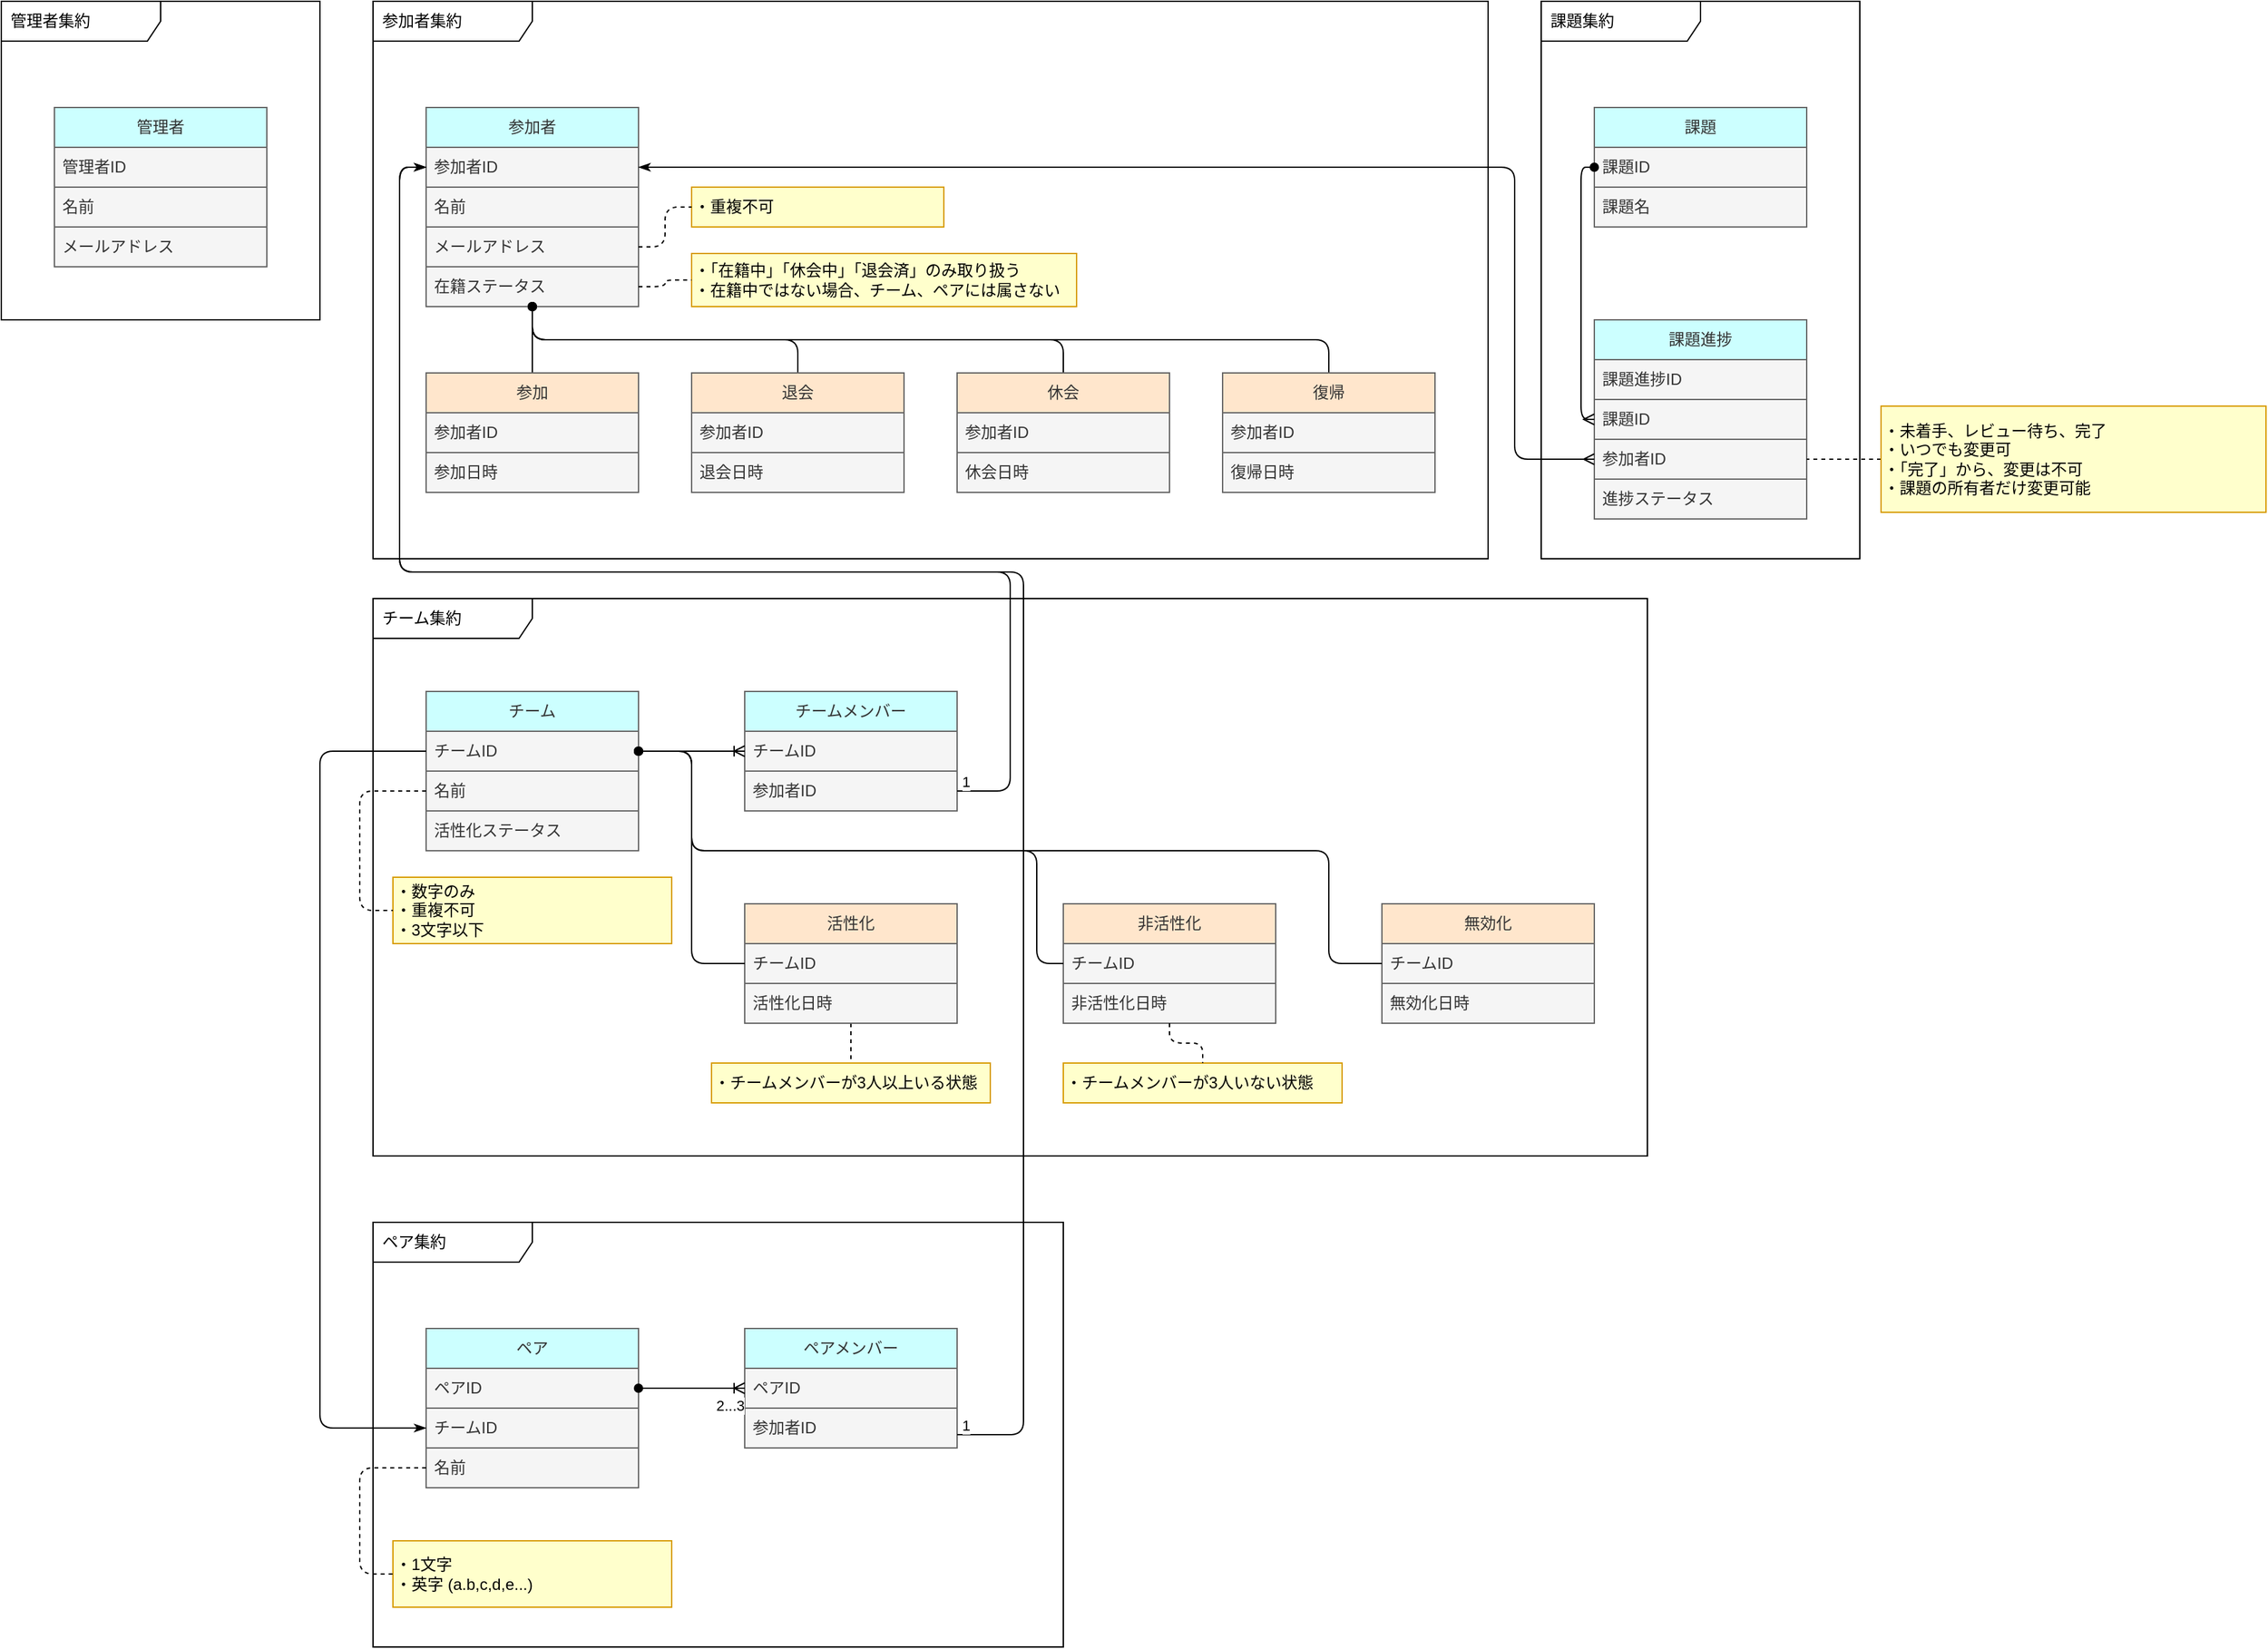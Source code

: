 <mxfile>
    <diagram id="rU82CE6-wvHHgFrrt6cR" name="ページ1">
        <mxGraphModel dx="1590" dy="909" grid="1" gridSize="10" guides="1" tooltips="1" connect="1" arrows="1" fold="1" page="1" pageScale="1" pageWidth="827" pageHeight="1169" background="#FFFFFF" math="0" shadow="0">
            <root>
                <mxCell id="0"/>
                <mxCell id="1" parent="0"/>
                <mxCell id="42" value="参加者集約" style="shape=umlFrame;whiteSpace=wrap;html=1;width=120;height=30;boundedLbl=1;verticalAlign=middle;align=left;spacingLeft=5;strokeColor=#000000;fontColor=#000000;fillColor=#FFFFFF;" vertex="1" parent="1">
                    <mxGeometry x="-40" y="40" width="840" height="420" as="geometry"/>
                </mxCell>
                <mxCell id="6" value="参加者" style="swimlane;fontStyle=0;childLayout=stackLayout;horizontal=1;startSize=30;horizontalStack=0;resizeParent=1;resizeParentMax=0;resizeLast=0;collapsible=1;marginBottom=0;whiteSpace=wrap;html=1;fillColor=#CCFFFF;fontColor=#333333;strokeColor=#666666;" vertex="1" parent="1">
                    <mxGeometry y="120" width="160" height="150" as="geometry"/>
                </mxCell>
                <mxCell id="7" value="参加者ID" style="text;strokeColor=#666666;fillColor=#f5f5f5;align=left;verticalAlign=middle;spacingLeft=4;spacingRight=4;overflow=hidden;points=[[0,0.5],[1,0.5]];portConstraint=eastwest;rotatable=0;whiteSpace=wrap;html=1;fontColor=#333333;" vertex="1" parent="6">
                    <mxGeometry y="30" width="160" height="30" as="geometry"/>
                </mxCell>
                <mxCell id="8" value="名前" style="text;strokeColor=#666666;fillColor=#f5f5f5;align=left;verticalAlign=middle;spacingLeft=4;spacingRight=4;overflow=hidden;points=[[0,0.5],[1,0.5]];portConstraint=eastwest;rotatable=0;whiteSpace=wrap;html=1;fontColor=#333333;" vertex="1" parent="6">
                    <mxGeometry y="60" width="160" height="30" as="geometry"/>
                </mxCell>
                <mxCell id="9" value="メールアドレス" style="text;strokeColor=#666666;fillColor=#f5f5f5;align=left;verticalAlign=middle;spacingLeft=4;spacingRight=4;overflow=hidden;points=[[0,0.5],[1,0.5]];portConstraint=eastwest;rotatable=0;whiteSpace=wrap;html=1;fontColor=#333333;" vertex="1" parent="6">
                    <mxGeometry y="90" width="160" height="30" as="geometry"/>
                </mxCell>
                <mxCell id="10" value="在籍ステータス" style="text;strokeColor=#666666;fillColor=#f5f5f5;align=left;verticalAlign=middle;spacingLeft=4;spacingRight=4;overflow=hidden;points=[[0,0.5],[1,0.5]];portConstraint=eastwest;rotatable=0;whiteSpace=wrap;html=1;fontColor=#333333;" vertex="1" parent="6">
                    <mxGeometry y="120" width="160" height="30" as="geometry"/>
                </mxCell>
                <mxCell id="22" style="edgeStyle=orthogonalEdgeStyle;html=1;exitX=0.5;exitY=0;exitDx=0;exitDy=0;entryX=0.5;entryY=1;entryDx=0;entryDy=0;strokeColor=#000000;endArrow=oval;endFill=1;" edge="1" parent="1" source="11" target="6">
                    <mxGeometry relative="1" as="geometry"/>
                </mxCell>
                <mxCell id="11" value="参加" style="swimlane;fontStyle=0;childLayout=stackLayout;horizontal=1;startSize=30;horizontalStack=0;resizeParent=1;resizeParentMax=0;resizeLast=0;collapsible=1;marginBottom=0;whiteSpace=wrap;html=1;fillColor=#FFE6CC;fontColor=#333333;strokeColor=#666666;" vertex="1" parent="1">
                    <mxGeometry y="320" width="160" height="90" as="geometry"/>
                </mxCell>
                <mxCell id="12" value="参加者ID" style="text;strokeColor=#666666;fillColor=#f5f5f5;align=left;verticalAlign=middle;spacingLeft=4;spacingRight=4;overflow=hidden;points=[[0,0.5],[1,0.5]];portConstraint=eastwest;rotatable=0;whiteSpace=wrap;html=1;fontColor=#333333;" vertex="1" parent="11">
                    <mxGeometry y="30" width="160" height="30" as="geometry"/>
                </mxCell>
                <mxCell id="13" value="参加日時" style="text;strokeColor=#666666;fillColor=#f5f5f5;align=left;verticalAlign=middle;spacingLeft=4;spacingRight=4;overflow=hidden;points=[[0,0.5],[1,0.5]];portConstraint=eastwest;rotatable=0;whiteSpace=wrap;html=1;fontColor=#333333;" vertex="1" parent="11">
                    <mxGeometry y="60" width="160" height="30" as="geometry"/>
                </mxCell>
                <mxCell id="25" style="edgeStyle=orthogonalEdgeStyle;html=1;exitX=0.5;exitY=0;exitDx=0;exitDy=0;entryX=0.5;entryY=1;entryDx=0;entryDy=0;strokeColor=#000000;endArrow=oval;endFill=1;" edge="1" parent="1" source="16" target="6">
                    <mxGeometry relative="1" as="geometry"/>
                </mxCell>
                <mxCell id="16" value="退会" style="swimlane;fontStyle=0;childLayout=stackLayout;horizontal=1;startSize=30;horizontalStack=0;resizeParent=1;resizeParentMax=0;resizeLast=0;collapsible=1;marginBottom=0;whiteSpace=wrap;html=1;fillColor=#FFE6CC;fontColor=#333333;strokeColor=#666666;" vertex="1" parent="1">
                    <mxGeometry x="200" y="320" width="160" height="90" as="geometry"/>
                </mxCell>
                <mxCell id="17" value="参加者ID" style="text;strokeColor=#666666;fillColor=#f5f5f5;align=left;verticalAlign=middle;spacingLeft=4;spacingRight=4;overflow=hidden;points=[[0,0.5],[1,0.5]];portConstraint=eastwest;rotatable=0;whiteSpace=wrap;html=1;fontColor=#333333;" vertex="1" parent="16">
                    <mxGeometry y="30" width="160" height="30" as="geometry"/>
                </mxCell>
                <mxCell id="18" value="退会日時" style="text;strokeColor=#666666;fillColor=#f5f5f5;align=left;verticalAlign=middle;spacingLeft=4;spacingRight=4;overflow=hidden;points=[[0,0.5],[1,0.5]];portConstraint=eastwest;rotatable=0;whiteSpace=wrap;html=1;fontColor=#333333;" vertex="1" parent="16">
                    <mxGeometry y="60" width="160" height="30" as="geometry"/>
                </mxCell>
                <mxCell id="26" style="edgeStyle=orthogonalEdgeStyle;html=1;exitX=0.5;exitY=0;exitDx=0;exitDy=0;strokeColor=#000000;endArrow=oval;endFill=1;entryX=0.5;entryY=1;entryDx=0;entryDy=0;" edge="1" parent="1" source="19" target="6">
                    <mxGeometry relative="1" as="geometry">
                        <mxPoint x="280" y="230" as="targetPoint"/>
                    </mxGeometry>
                </mxCell>
                <mxCell id="19" value="休会" style="swimlane;fontStyle=0;childLayout=stackLayout;horizontal=1;startSize=30;horizontalStack=0;resizeParent=1;resizeParentMax=0;resizeLast=0;collapsible=1;marginBottom=0;whiteSpace=wrap;html=1;fillColor=#FFE6CC;fontColor=#333333;strokeColor=#666666;" vertex="1" parent="1">
                    <mxGeometry x="400" y="320" width="160" height="90" as="geometry"/>
                </mxCell>
                <mxCell id="20" value="参加者ID" style="text;strokeColor=#666666;fillColor=#f5f5f5;align=left;verticalAlign=middle;spacingLeft=4;spacingRight=4;overflow=hidden;points=[[0,0.5],[1,0.5]];portConstraint=eastwest;rotatable=0;whiteSpace=wrap;html=1;fontColor=#333333;" vertex="1" parent="19">
                    <mxGeometry y="30" width="160" height="30" as="geometry"/>
                </mxCell>
                <mxCell id="21" value="休会日時" style="text;strokeColor=#666666;fillColor=#f5f5f5;align=left;verticalAlign=middle;spacingLeft=4;spacingRight=4;overflow=hidden;points=[[0,0.5],[1,0.5]];portConstraint=eastwest;rotatable=0;whiteSpace=wrap;html=1;fontColor=#333333;" vertex="1" parent="19">
                    <mxGeometry y="60" width="160" height="30" as="geometry"/>
                </mxCell>
                <mxCell id="31" value="・重複不可" style="text;html=1;strokeColor=#d79b00;fillColor=#FFFFCC;align=left;verticalAlign=middle;whiteSpace=wrap;rounded=0;fontColor=#000000;" vertex="1" parent="1">
                    <mxGeometry x="200" y="180" width="190" height="30" as="geometry"/>
                </mxCell>
                <mxCell id="32" style="edgeStyle=orthogonalEdgeStyle;html=1;exitX=1;exitY=0.5;exitDx=0;exitDy=0;strokeColor=#000000;fontColor=#000000;endArrow=none;endFill=0;dashed=1;" edge="1" parent="1" source="9" target="31">
                    <mxGeometry relative="1" as="geometry"/>
                </mxCell>
                <mxCell id="33" value="・「在籍中」「休会中」「退会済」のみ取り扱う&lt;br&gt;・在籍中ではない場合、チーム、ペアには属さない" style="text;html=1;strokeColor=#d79b00;fillColor=#FFFFCC;align=left;verticalAlign=middle;whiteSpace=wrap;rounded=0;fontColor=#000000;" vertex="1" parent="1">
                    <mxGeometry x="200" y="230" width="290" height="40" as="geometry"/>
                </mxCell>
                <mxCell id="34" style="edgeStyle=orthogonalEdgeStyle;html=1;exitX=1;exitY=0.5;exitDx=0;exitDy=0;entryX=0;entryY=0.5;entryDx=0;entryDy=0;dashed=1;strokeColor=#000000;fontColor=#000000;endArrow=none;endFill=0;" edge="1" parent="1" source="10" target="33">
                    <mxGeometry relative="1" as="geometry"/>
                </mxCell>
                <mxCell id="38" style="edgeStyle=orthogonalEdgeStyle;html=1;exitX=0.5;exitY=0;exitDx=0;exitDy=0;entryX=0.5;entryY=1;entryDx=0;entryDy=0;strokeColor=#000000;fontColor=#000000;endArrow=oval;endFill=1;" edge="1" parent="1" source="35" target="6">
                    <mxGeometry relative="1" as="geometry"/>
                </mxCell>
                <mxCell id="35" value="復帰" style="swimlane;fontStyle=0;childLayout=stackLayout;horizontal=1;startSize=30;horizontalStack=0;resizeParent=1;resizeParentMax=0;resizeLast=0;collapsible=1;marginBottom=0;whiteSpace=wrap;html=1;fillColor=#FFE6CC;fontColor=#333333;strokeColor=#666666;" vertex="1" parent="1">
                    <mxGeometry x="600" y="320" width="160" height="90" as="geometry"/>
                </mxCell>
                <mxCell id="36" value="参加者ID" style="text;strokeColor=#666666;fillColor=#f5f5f5;align=left;verticalAlign=middle;spacingLeft=4;spacingRight=4;overflow=hidden;points=[[0,0.5],[1,0.5]];portConstraint=eastwest;rotatable=0;whiteSpace=wrap;html=1;fontColor=#333333;" vertex="1" parent="35">
                    <mxGeometry y="30" width="160" height="30" as="geometry"/>
                </mxCell>
                <mxCell id="37" value="復帰日時" style="text;strokeColor=#666666;fillColor=#f5f5f5;align=left;verticalAlign=middle;spacingLeft=4;spacingRight=4;overflow=hidden;points=[[0,0.5],[1,0.5]];portConstraint=eastwest;rotatable=0;whiteSpace=wrap;html=1;fontColor=#333333;" vertex="1" parent="35">
                    <mxGeometry y="60" width="160" height="30" as="geometry"/>
                </mxCell>
                <mxCell id="43" value="チーム集約" style="shape=umlFrame;whiteSpace=wrap;html=1;width=120;height=30;boundedLbl=1;verticalAlign=middle;align=left;spacingLeft=5;strokeColor=#000000;fontColor=#000000;fillColor=#FFFFFF;" vertex="1" parent="1">
                    <mxGeometry x="-40" y="490" width="960" height="420" as="geometry"/>
                </mxCell>
                <mxCell id="44" value="チーム" style="swimlane;fontStyle=0;childLayout=stackLayout;horizontal=1;startSize=30;horizontalStack=0;resizeParent=1;resizeParentMax=0;resizeLast=0;collapsible=1;marginBottom=0;whiteSpace=wrap;html=1;fillColor=#CCFFFF;fontColor=#333333;strokeColor=#666666;" vertex="1" parent="1">
                    <mxGeometry y="560" width="160" height="120" as="geometry"/>
                </mxCell>
                <mxCell id="45" value="チームID" style="text;strokeColor=#666666;fillColor=#f5f5f5;align=left;verticalAlign=middle;spacingLeft=4;spacingRight=4;overflow=hidden;points=[[0,0.5],[1,0.5]];portConstraint=eastwest;rotatable=0;whiteSpace=wrap;html=1;fontColor=#333333;" vertex="1" parent="44">
                    <mxGeometry y="30" width="160" height="30" as="geometry"/>
                </mxCell>
                <mxCell id="46" value="名前" style="text;strokeColor=#666666;fillColor=#f5f5f5;align=left;verticalAlign=middle;spacingLeft=4;spacingRight=4;overflow=hidden;points=[[0,0.5],[1,0.5]];portConstraint=eastwest;rotatable=0;whiteSpace=wrap;html=1;fontColor=#333333;" vertex="1" parent="44">
                    <mxGeometry y="60" width="160" height="30" as="geometry"/>
                </mxCell>
                <mxCell id="86" value="活性化ステータス" style="text;strokeColor=#666666;fillColor=#f5f5f5;align=left;verticalAlign=middle;spacingLeft=4;spacingRight=4;overflow=hidden;points=[[0,0.5],[1,0.5]];portConstraint=eastwest;rotatable=0;whiteSpace=wrap;html=1;fontColor=#333333;" vertex="1" parent="44">
                    <mxGeometry y="90" width="160" height="30" as="geometry"/>
                </mxCell>
                <mxCell id="49" value="チームメンバー" style="swimlane;fontStyle=0;childLayout=stackLayout;horizontal=1;startSize=30;horizontalStack=0;resizeParent=1;resizeParentMax=0;resizeLast=0;collapsible=1;marginBottom=0;whiteSpace=wrap;html=1;fillColor=#CCFFFF;fontColor=#333333;strokeColor=#666666;" vertex="1" parent="1">
                    <mxGeometry x="240" y="560" width="160" height="90" as="geometry"/>
                </mxCell>
                <mxCell id="50" value="チームID" style="text;strokeColor=#666666;fillColor=#f5f5f5;align=left;verticalAlign=middle;spacingLeft=4;spacingRight=4;overflow=hidden;points=[[0,0.5],[1,0.5]];portConstraint=eastwest;rotatable=0;whiteSpace=wrap;html=1;fontColor=#333333;" vertex="1" parent="49">
                    <mxGeometry y="30" width="160" height="30" as="geometry"/>
                </mxCell>
                <mxCell id="51" value="参加者ID" style="text;strokeColor=#666666;fillColor=#f5f5f5;align=left;verticalAlign=middle;spacingLeft=4;spacingRight=4;overflow=hidden;points=[[0,0.5],[1,0.5]];portConstraint=eastwest;rotatable=0;whiteSpace=wrap;html=1;fontColor=#333333;" vertex="1" parent="49">
                    <mxGeometry y="60" width="160" height="30" as="geometry"/>
                </mxCell>
                <mxCell id="53" value="" style="endArrow=ERoneToMany;html=1;endSize=6;startArrow=oval;startSize=6;startFill=1;edgeStyle=orthogonalEdgeStyle;strokeColor=#000000;fontColor=#000000;endFill=0;entryX=0;entryY=0.5;entryDx=0;entryDy=0;exitX=1;exitY=0.5;exitDx=0;exitDy=0;" edge="1" parent="1" source="45" target="50">
                    <mxGeometry relative="1" as="geometry">
                        <mxPoint x="120" y="720" as="sourcePoint"/>
                        <mxPoint x="280" y="720" as="targetPoint"/>
                    </mxGeometry>
                </mxCell>
                <mxCell id="54" value="" style="edgeLabel;resizable=0;html=1;align=left;verticalAlign=top;strokeColor=#000000;fontColor=#000000;fillColor=#FFFFFF;" connectable="0" vertex="1" parent="53">
                    <mxGeometry x="-1" relative="1" as="geometry"/>
                </mxCell>
                <mxCell id="56" style="edgeStyle=orthogonalEdgeStyle;html=1;exitX=0;exitY=0.5;exitDx=0;exitDy=0;strokeColor=#000000;fontColor=#000000;startArrow=classicThin;startFill=1;endArrow=none;endFill=0;startSize=6;endSize=6;entryX=1;entryY=0.5;entryDx=0;entryDy=0;" edge="1" parent="1" source="7" target="51">
                    <mxGeometry relative="1" as="geometry">
                        <mxPoint x="400" y="640" as="targetPoint"/>
                        <Array as="points">
                            <mxPoint x="-20" y="165"/>
                            <mxPoint x="-20" y="470"/>
                            <mxPoint x="440" y="470"/>
                            <mxPoint x="440" y="635"/>
                        </Array>
                    </mxGeometry>
                </mxCell>
                <mxCell id="57" value="&lt;span style=&quot;background-color: rgb(255, 255, 255);&quot;&gt;1&lt;/span&gt;" style="edgeLabel;resizable=0;html=1;align=right;verticalAlign=top;strokeColor=#000000;fontColor=#000000;fillColor=#FFFFFF;" connectable="0" vertex="1" parent="1">
                    <mxGeometry x="410" y="615" as="geometry"/>
                </mxCell>
                <mxCell id="58" value="ペア集約" style="shape=umlFrame;whiteSpace=wrap;html=1;width=120;height=30;boundedLbl=1;verticalAlign=middle;align=left;spacingLeft=5;strokeColor=#000000;fontColor=#000000;fillColor=#FFFFFF;" vertex="1" parent="1">
                    <mxGeometry x="-40" y="960" width="520" height="320" as="geometry"/>
                </mxCell>
                <mxCell id="59" value="ペア" style="swimlane;fontStyle=0;childLayout=stackLayout;horizontal=1;startSize=30;horizontalStack=0;resizeParent=1;resizeParentMax=0;resizeLast=0;collapsible=1;marginBottom=0;whiteSpace=wrap;html=1;fillColor=#CCFFFF;fontColor=#333333;strokeColor=#666666;" vertex="1" parent="1">
                    <mxGeometry y="1040" width="160" height="120" as="geometry"/>
                </mxCell>
                <mxCell id="60" value="ペアID" style="text;strokeColor=#666666;fillColor=#f5f5f5;align=left;verticalAlign=middle;spacingLeft=4;spacingRight=4;overflow=hidden;points=[[0,0.5],[1,0.5]];portConstraint=eastwest;rotatable=0;whiteSpace=wrap;html=1;fontColor=#333333;" vertex="1" parent="59">
                    <mxGeometry y="30" width="160" height="30" as="geometry"/>
                </mxCell>
                <mxCell id="62" value="チームID" style="text;strokeColor=#666666;fillColor=#f5f5f5;align=left;verticalAlign=middle;spacingLeft=4;spacingRight=4;overflow=hidden;points=[[0,0.5],[1,0.5]];portConstraint=eastwest;rotatable=0;whiteSpace=wrap;html=1;fontColor=#333333;" vertex="1" parent="59">
                    <mxGeometry y="60" width="160" height="30" as="geometry"/>
                </mxCell>
                <mxCell id="61" value="名前" style="text;strokeColor=#666666;fillColor=#f5f5f5;align=left;verticalAlign=middle;spacingLeft=4;spacingRight=4;overflow=hidden;points=[[0,0.5],[1,0.5]];portConstraint=eastwest;rotatable=0;whiteSpace=wrap;html=1;fontColor=#333333;" vertex="1" parent="59">
                    <mxGeometry y="90" width="160" height="30" as="geometry"/>
                </mxCell>
                <mxCell id="63" value="ペアメンバー" style="swimlane;fontStyle=0;childLayout=stackLayout;horizontal=1;startSize=30;horizontalStack=0;resizeParent=1;resizeParentMax=0;resizeLast=0;collapsible=1;marginBottom=0;whiteSpace=wrap;html=1;fillColor=#CCFFFF;fontColor=#333333;strokeColor=#666666;" vertex="1" parent="1">
                    <mxGeometry x="240" y="1040" width="160" height="90" as="geometry"/>
                </mxCell>
                <mxCell id="64" value="ペアID" style="text;strokeColor=#666666;fillColor=#f5f5f5;align=left;verticalAlign=middle;spacingLeft=4;spacingRight=4;overflow=hidden;points=[[0,0.5],[1,0.5]];portConstraint=eastwest;rotatable=0;whiteSpace=wrap;html=1;fontColor=#333333;" vertex="1" parent="63">
                    <mxGeometry y="30" width="160" height="30" as="geometry"/>
                </mxCell>
                <mxCell id="65" value="参加者ID" style="text;strokeColor=#666666;fillColor=#f5f5f5;align=left;verticalAlign=middle;spacingLeft=4;spacingRight=4;overflow=hidden;points=[[0,0.5],[1,0.5]];portConstraint=eastwest;rotatable=0;whiteSpace=wrap;html=1;fontColor=#333333;" vertex="1" parent="63">
                    <mxGeometry y="60" width="160" height="30" as="geometry"/>
                </mxCell>
                <mxCell id="66" value="" style="endArrow=ERoneToMany;html=1;endSize=6;startArrow=oval;startSize=6;startFill=1;edgeStyle=orthogonalEdgeStyle;strokeColor=#000000;fontColor=#000000;endFill=0;entryX=0;entryY=0.5;entryDx=0;entryDy=0;exitX=1;exitY=0.5;exitDx=0;exitDy=0;" edge="1" parent="1" source="60" target="64">
                    <mxGeometry relative="1" as="geometry">
                        <mxPoint x="170" y="1160" as="sourcePoint"/>
                        <mxPoint x="250" y="1160" as="targetPoint"/>
                        <Array as="points"/>
                    </mxGeometry>
                </mxCell>
                <mxCell id="67" value="" style="edgeLabel;resizable=0;html=1;align=left;verticalAlign=top;strokeColor=#000000;fontColor=#000000;fillColor=#FFFFFF;" connectable="0" vertex="1" parent="66">
                    <mxGeometry x="-1" relative="1" as="geometry"/>
                </mxCell>
                <mxCell id="68" value="&lt;span style=&quot;background-color: rgb(255, 255, 255);&quot;&gt;2...3&lt;/span&gt;" style="edgeLabel;resizable=0;html=1;align=right;verticalAlign=top;strokeColor=#000000;fontColor=#000000;fillColor=#FFFFFF;fontStyle=0" connectable="0" vertex="1" parent="66">
                    <mxGeometry x="1" relative="1" as="geometry">
                        <mxPoint as="offset"/>
                    </mxGeometry>
                </mxCell>
                <mxCell id="69" style="edgeStyle=orthogonalEdgeStyle;html=1;exitX=0;exitY=0.5;exitDx=0;exitDy=0;strokeColor=#000000;fontColor=#000000;startArrow=classicThin;startFill=1;endArrow=none;endFill=0;startSize=6;endSize=6;" edge="1" parent="1" source="7">
                    <mxGeometry relative="1" as="geometry">
                        <mxPoint x="400" y="1120" as="targetPoint"/>
                        <mxPoint x="10" y="175" as="sourcePoint"/>
                        <Array as="points">
                            <mxPoint x="-20" y="165"/>
                            <mxPoint x="-20" y="470"/>
                            <mxPoint x="450" y="470"/>
                            <mxPoint x="450" y="1120"/>
                        </Array>
                    </mxGeometry>
                </mxCell>
                <mxCell id="70" value="&lt;span style=&quot;background-color: rgb(255, 255, 255);&quot;&gt;1&lt;/span&gt;" style="edgeLabel;resizable=0;html=1;align=right;verticalAlign=top;strokeColor=#000000;fontColor=#000000;fillColor=#FFFFFF;" connectable="0" vertex="1" parent="1">
                    <mxGeometry x="410" y="1100" as="geometry"/>
                </mxCell>
                <mxCell id="71" style="edgeStyle=orthogonalEdgeStyle;html=1;exitX=0;exitY=0.5;exitDx=0;exitDy=0;entryX=0;entryY=0.5;entryDx=0;entryDy=0;strokeColor=#000000;fontColor=#000000;startArrow=classicThin;startFill=1;endArrow=none;endFill=0;startSize=6;endSize=6;" edge="1" parent="1" source="62" target="45">
                    <mxGeometry relative="1" as="geometry">
                        <Array as="points">
                            <mxPoint x="-80" y="1115"/>
                            <mxPoint x="-80" y="605"/>
                        </Array>
                    </mxGeometry>
                </mxCell>
                <mxCell id="83" style="edgeStyle=orthogonalEdgeStyle;html=1;exitX=0.5;exitY=1;exitDx=0;exitDy=0;entryX=0.5;entryY=0;entryDx=0;entryDy=0;strokeColor=#000000;fontColor=#000000;startArrow=none;startFill=0;endArrow=none;endFill=0;startSize=6;endSize=6;dashed=1;" edge="1" parent="1" source="72" target="81">
                    <mxGeometry relative="1" as="geometry">
                        <Array as="points">
                            <mxPoint x="320" y="830"/>
                            <mxPoint x="320" y="830"/>
                        </Array>
                    </mxGeometry>
                </mxCell>
                <mxCell id="72" value="活性化" style="swimlane;fontStyle=0;childLayout=stackLayout;horizontal=1;startSize=30;horizontalStack=0;resizeParent=1;resizeParentMax=0;resizeLast=0;collapsible=1;marginBottom=0;whiteSpace=wrap;html=1;fillColor=#FFE6CC;fontColor=#333333;strokeColor=#666666;" vertex="1" parent="1">
                    <mxGeometry x="240" y="720" width="160" height="90" as="geometry"/>
                </mxCell>
                <mxCell id="73" value="チームID" style="text;strokeColor=#666666;fillColor=#f5f5f5;align=left;verticalAlign=middle;spacingLeft=4;spacingRight=4;overflow=hidden;points=[[0,0.5],[1,0.5]];portConstraint=eastwest;rotatable=0;whiteSpace=wrap;html=1;fontColor=#333333;" vertex="1" parent="72">
                    <mxGeometry y="30" width="160" height="30" as="geometry"/>
                </mxCell>
                <mxCell id="74" value="活性化日時" style="text;strokeColor=#666666;fillColor=#f5f5f5;align=left;verticalAlign=middle;spacingLeft=4;spacingRight=4;overflow=hidden;points=[[0,0.5],[1,0.5]];portConstraint=eastwest;rotatable=0;whiteSpace=wrap;html=1;fontColor=#333333;" vertex="1" parent="72">
                    <mxGeometry y="60" width="160" height="30" as="geometry"/>
                </mxCell>
                <mxCell id="75" value="非活性化" style="swimlane;fontStyle=0;childLayout=stackLayout;horizontal=1;startSize=30;horizontalStack=0;resizeParent=1;resizeParentMax=0;resizeLast=0;collapsible=1;marginBottom=0;whiteSpace=wrap;html=1;fillColor=#FFE6CC;fontColor=#333333;strokeColor=#666666;" vertex="1" parent="1">
                    <mxGeometry x="480" y="720" width="160" height="90" as="geometry"/>
                </mxCell>
                <mxCell id="76" value="チームID" style="text;strokeColor=#666666;fillColor=#f5f5f5;align=left;verticalAlign=middle;spacingLeft=4;spacingRight=4;overflow=hidden;points=[[0,0.5],[1,0.5]];portConstraint=eastwest;rotatable=0;whiteSpace=wrap;html=1;fontColor=#333333;" vertex="1" parent="75">
                    <mxGeometry y="30" width="160" height="30" as="geometry"/>
                </mxCell>
                <mxCell id="77" value="非活性化日時" style="text;strokeColor=#666666;fillColor=#f5f5f5;align=left;verticalAlign=middle;spacingLeft=4;spacingRight=4;overflow=hidden;points=[[0,0.5],[1,0.5]];portConstraint=eastwest;rotatable=0;whiteSpace=wrap;html=1;fontColor=#333333;" vertex="1" parent="75">
                    <mxGeometry y="60" width="160" height="30" as="geometry"/>
                </mxCell>
                <mxCell id="79" style="edgeStyle=orthogonalEdgeStyle;html=1;entryX=0;entryY=0.5;entryDx=0;entryDy=0;strokeColor=#000000;fontColor=#000000;startArrow=oval;startFill=1;endArrow=none;endFill=0;startSize=6;endSize=6;" edge="1" parent="1" target="73">
                    <mxGeometry relative="1" as="geometry">
                        <mxPoint x="160" y="605" as="sourcePoint"/>
                        <Array as="points">
                            <mxPoint x="200" y="605"/>
                            <mxPoint x="200" y="765"/>
                        </Array>
                    </mxGeometry>
                </mxCell>
                <mxCell id="80" style="edgeStyle=orthogonalEdgeStyle;html=1;entryX=0;entryY=0.5;entryDx=0;entryDy=0;strokeColor=#000000;fontColor=#000000;startArrow=oval;startFill=1;endArrow=none;endFill=0;startSize=6;endSize=6;exitX=1;exitY=0.5;exitDx=0;exitDy=0;" edge="1" parent="1" source="45" target="75">
                    <mxGeometry relative="1" as="geometry">
                        <mxPoint x="170" y="615" as="sourcePoint"/>
                        <mxPoint x="250" y="775" as="targetPoint"/>
                        <Array as="points">
                            <mxPoint x="200" y="605"/>
                            <mxPoint x="200" y="680"/>
                            <mxPoint x="460" y="680"/>
                            <mxPoint x="460" y="765"/>
                        </Array>
                    </mxGeometry>
                </mxCell>
                <mxCell id="81" value="・チームメンバーが3人以上いる状態" style="text;html=1;strokeColor=#d79b00;fillColor=#FFFFCC;align=left;verticalAlign=middle;whiteSpace=wrap;rounded=0;fontColor=#000000;" vertex="1" parent="1">
                    <mxGeometry x="215" y="840" width="210" height="30" as="geometry"/>
                </mxCell>
                <mxCell id="84" value="・チームメンバーが3人いない状態" style="text;html=1;strokeColor=#d79b00;fillColor=#FFFFCC;align=left;verticalAlign=middle;whiteSpace=wrap;rounded=0;fontColor=#000000;" vertex="1" parent="1">
                    <mxGeometry x="480" y="840" width="210" height="30" as="geometry"/>
                </mxCell>
                <mxCell id="85" style="edgeStyle=orthogonalEdgeStyle;html=1;exitX=0.5;exitY=1;exitDx=0;exitDy=0;entryX=0.5;entryY=0;entryDx=0;entryDy=0;strokeColor=#000000;fontColor=#000000;startArrow=none;startFill=0;endArrow=none;endFill=0;startSize=6;endSize=6;dashed=1;" edge="1" parent="1" source="75" target="84">
                    <mxGeometry relative="1" as="geometry">
                        <mxPoint x="330" y="820" as="sourcePoint"/>
                        <mxPoint x="330" y="850" as="targetPoint"/>
                    </mxGeometry>
                </mxCell>
                <mxCell id="87" value="無効化" style="swimlane;fontStyle=0;childLayout=stackLayout;horizontal=1;startSize=30;horizontalStack=0;resizeParent=1;resizeParentMax=0;resizeLast=0;collapsible=1;marginBottom=0;whiteSpace=wrap;html=1;fillColor=#FFE6CC;fontColor=#333333;strokeColor=#666666;" vertex="1" parent="1">
                    <mxGeometry x="720" y="720" width="160" height="90" as="geometry"/>
                </mxCell>
                <mxCell id="88" value="チームID" style="text;strokeColor=#666666;fillColor=#f5f5f5;align=left;verticalAlign=middle;spacingLeft=4;spacingRight=4;overflow=hidden;points=[[0,0.5],[1,0.5]];portConstraint=eastwest;rotatable=0;whiteSpace=wrap;html=1;fontColor=#333333;" vertex="1" parent="87">
                    <mxGeometry y="30" width="160" height="30" as="geometry"/>
                </mxCell>
                <mxCell id="89" value="無効化日時" style="text;strokeColor=#666666;fillColor=#f5f5f5;align=left;verticalAlign=middle;spacingLeft=4;spacingRight=4;overflow=hidden;points=[[0,0.5],[1,0.5]];portConstraint=eastwest;rotatable=0;whiteSpace=wrap;html=1;fontColor=#333333;" vertex="1" parent="87">
                    <mxGeometry y="60" width="160" height="30" as="geometry"/>
                </mxCell>
                <mxCell id="90" style="edgeStyle=orthogonalEdgeStyle;html=1;entryX=0;entryY=0.5;entryDx=0;entryDy=0;strokeColor=#000000;fontColor=#000000;startArrow=oval;startFill=1;endArrow=none;endFill=0;startSize=6;endSize=6;exitX=1;exitY=0.5;exitDx=0;exitDy=0;" edge="1" parent="1" source="45" target="87">
                    <mxGeometry relative="1" as="geometry">
                        <mxPoint x="170" y="615" as="sourcePoint"/>
                        <mxPoint x="490" y="775" as="targetPoint"/>
                        <Array as="points">
                            <mxPoint x="200" y="605"/>
                            <mxPoint x="200" y="680"/>
                            <mxPoint x="680" y="680"/>
                            <mxPoint x="680" y="765"/>
                        </Array>
                    </mxGeometry>
                </mxCell>
                <mxCell id="92" value="・数字のみ&lt;br&gt;・重複不可&lt;br&gt;・3文字以下" style="text;html=1;strokeColor=#d79b00;fillColor=#FFFFCC;align=left;verticalAlign=middle;whiteSpace=wrap;rounded=0;fontColor=#000000;" vertex="1" parent="1">
                    <mxGeometry x="-25" y="700" width="210" height="50" as="geometry"/>
                </mxCell>
                <mxCell id="93" style="edgeStyle=orthogonalEdgeStyle;html=1;exitX=0;exitY=0.5;exitDx=0;exitDy=0;entryX=0;entryY=0.5;entryDx=0;entryDy=0;dashed=1;strokeColor=#000000;fontColor=#000000;startArrow=none;startFill=0;endArrow=none;endFill=0;startSize=6;endSize=6;" edge="1" parent="1" source="46" target="92">
                    <mxGeometry relative="1" as="geometry">
                        <Array as="points">
                            <mxPoint x="-50" y="635"/>
                            <mxPoint x="-50" y="725"/>
                        </Array>
                    </mxGeometry>
                </mxCell>
                <mxCell id="94" value="・1文字&lt;br&gt;・英字 (a.b,c,d,e...)" style="text;html=1;strokeColor=#d79b00;fillColor=#FFFFCC;align=left;verticalAlign=middle;whiteSpace=wrap;rounded=0;fontColor=#000000;" vertex="1" parent="1">
                    <mxGeometry x="-25" y="1200" width="210" height="50" as="geometry"/>
                </mxCell>
                <mxCell id="95" style="edgeStyle=orthogonalEdgeStyle;html=1;exitX=0;exitY=0.5;exitDx=0;exitDy=0;entryX=0;entryY=0.5;entryDx=0;entryDy=0;dashed=1;strokeColor=#000000;fontColor=#000000;startArrow=none;startFill=0;endArrow=none;endFill=0;startSize=6;endSize=6;" edge="1" parent="1" source="61" target="94">
                    <mxGeometry relative="1" as="geometry">
                        <Array as="points">
                            <mxPoint x="-50" y="1145"/>
                            <mxPoint x="-50" y="1225"/>
                        </Array>
                    </mxGeometry>
                </mxCell>
                <mxCell id="96" value="課題集約" style="shape=umlFrame;whiteSpace=wrap;html=1;width=120;height=30;boundedLbl=1;verticalAlign=middle;align=left;spacingLeft=5;strokeColor=#000000;fontColor=#000000;fillColor=#FFFFFF;" vertex="1" parent="1">
                    <mxGeometry x="840" y="40" width="240" height="420" as="geometry"/>
                </mxCell>
                <mxCell id="97" value="課題" style="swimlane;fontStyle=0;childLayout=stackLayout;horizontal=1;startSize=30;horizontalStack=0;resizeParent=1;resizeParentMax=0;resizeLast=0;collapsible=1;marginBottom=0;whiteSpace=wrap;html=1;fillColor=#CCFFFF;fontColor=#333333;strokeColor=#666666;" vertex="1" parent="1">
                    <mxGeometry x="880" y="120" width="160" height="90" as="geometry"/>
                </mxCell>
                <mxCell id="98" value="課題ID" style="text;strokeColor=#666666;fillColor=#f5f5f5;align=left;verticalAlign=middle;spacingLeft=4;spacingRight=4;overflow=hidden;points=[[0,0.5],[1,0.5]];portConstraint=eastwest;rotatable=0;whiteSpace=wrap;html=1;fontColor=#333333;" vertex="1" parent="97">
                    <mxGeometry y="30" width="160" height="30" as="geometry"/>
                </mxCell>
                <mxCell id="99" value="課題名" style="text;strokeColor=#666666;fillColor=#f5f5f5;align=left;verticalAlign=middle;spacingLeft=4;spacingRight=4;overflow=hidden;points=[[0,0.5],[1,0.5]];portConstraint=eastwest;rotatable=0;whiteSpace=wrap;html=1;fontColor=#333333;" vertex="1" parent="97">
                    <mxGeometry y="60" width="160" height="30" as="geometry"/>
                </mxCell>
                <mxCell id="102" value="課題進捗" style="swimlane;fontStyle=0;childLayout=stackLayout;horizontal=1;startSize=30;horizontalStack=0;resizeParent=1;resizeParentMax=0;resizeLast=0;collapsible=1;marginBottom=0;whiteSpace=wrap;html=1;fillColor=#CCFFFF;fontColor=#333333;strokeColor=#666666;" vertex="1" parent="1">
                    <mxGeometry x="880" y="280" width="160" height="150" as="geometry"/>
                </mxCell>
                <mxCell id="103" value="課題進捗ID" style="text;strokeColor=#666666;fillColor=#f5f5f5;align=left;verticalAlign=middle;spacingLeft=4;spacingRight=4;overflow=hidden;points=[[0,0.5],[1,0.5]];portConstraint=eastwest;rotatable=0;whiteSpace=wrap;html=1;fontColor=#333333;" vertex="1" parent="102">
                    <mxGeometry y="30" width="160" height="30" as="geometry"/>
                </mxCell>
                <mxCell id="104" value="課題ID" style="text;strokeColor=#666666;fillColor=#f5f5f5;align=left;verticalAlign=middle;spacingLeft=4;spacingRight=4;overflow=hidden;points=[[0,0.5],[1,0.5]];portConstraint=eastwest;rotatable=0;whiteSpace=wrap;html=1;fontColor=#333333;" vertex="1" parent="102">
                    <mxGeometry y="60" width="160" height="30" as="geometry"/>
                </mxCell>
                <mxCell id="107" value="参加者ID" style="text;strokeColor=#666666;fillColor=#f5f5f5;align=left;verticalAlign=middle;spacingLeft=4;spacingRight=4;overflow=hidden;points=[[0,0.5],[1,0.5]];portConstraint=eastwest;rotatable=0;whiteSpace=wrap;html=1;fontColor=#333333;" vertex="1" parent="102">
                    <mxGeometry y="90" width="160" height="30" as="geometry"/>
                </mxCell>
                <mxCell id="118" value="進捗ステータス" style="text;strokeColor=#666666;fillColor=#f5f5f5;align=left;verticalAlign=middle;spacingLeft=4;spacingRight=4;overflow=hidden;points=[[0,0.5],[1,0.5]];portConstraint=eastwest;rotatable=0;whiteSpace=wrap;html=1;fontColor=#333333;" vertex="1" parent="102">
                    <mxGeometry y="120" width="160" height="30" as="geometry"/>
                </mxCell>
                <mxCell id="105" style="edgeStyle=orthogonalEdgeStyle;html=1;exitX=0;exitY=0.5;exitDx=0;exitDy=0;strokeColor=#000000;fontColor=#000000;startArrow=oval;startFill=1;endArrow=ERmany;endFill=0;startSize=6;endSize=6;entryX=0;entryY=0.5;entryDx=0;entryDy=0;" edge="1" parent="1" source="98" target="104">
                    <mxGeometry relative="1" as="geometry">
                        <mxPoint x="870" y="260" as="targetPoint"/>
                    </mxGeometry>
                </mxCell>
                <mxCell id="106" style="edgeStyle=orthogonalEdgeStyle;html=1;exitX=1;exitY=0.5;exitDx=0;exitDy=0;strokeColor=#000000;fontColor=#000000;startArrow=classicThin;startFill=1;endArrow=ERmany;endFill=0;startSize=6;endSize=6;entryX=0;entryY=0.5;entryDx=0;entryDy=0;" edge="1" parent="1" source="7" target="107">
                    <mxGeometry relative="1" as="geometry">
                        <mxPoint x="880" y="348" as="targetPoint"/>
                        <Array as="points">
                            <mxPoint x="820" y="165"/>
                            <mxPoint x="820" y="385"/>
                        </Array>
                    </mxGeometry>
                </mxCell>
                <mxCell id="109" style="edgeStyle=orthogonalEdgeStyle;html=1;exitX=0;exitY=0.5;exitDx=0;exitDy=0;strokeColor=#000000;fontColor=#000000;startArrow=none;startFill=0;endArrow=none;endFill=0;startSize=6;endSize=6;dashed=1;entryX=1;entryY=0.5;entryDx=0;entryDy=0;" edge="1" parent="1" source="108" target="107">
                    <mxGeometry relative="1" as="geometry">
                        <mxPoint x="1040" y="390" as="targetPoint"/>
                    </mxGeometry>
                </mxCell>
                <mxCell id="108" value="・未着手、レビュー待ち、完了&lt;br&gt;・いつでも変更可&lt;br&gt;・「完了」から、変更は不可&lt;br&gt;・課題の所有者だけ変更可能" style="text;html=1;strokeColor=#d79b00;fillColor=#FFFFCC;align=left;verticalAlign=middle;whiteSpace=wrap;rounded=0;fontColor=#000000;" vertex="1" parent="1">
                    <mxGeometry x="1096" y="345" width="290" height="80" as="geometry"/>
                </mxCell>
                <mxCell id="110" value="管理者集約" style="shape=umlFrame;whiteSpace=wrap;html=1;width=120;height=30;boundedLbl=1;verticalAlign=middle;align=left;spacingLeft=5;strokeColor=#000000;fontColor=#000000;fillColor=#FFFFFF;" vertex="1" parent="1">
                    <mxGeometry x="-320" y="40" width="240" height="240" as="geometry"/>
                </mxCell>
                <mxCell id="111" value="管理者" style="swimlane;fontStyle=0;childLayout=stackLayout;horizontal=1;startSize=30;horizontalStack=0;resizeParent=1;resizeParentMax=0;resizeLast=0;collapsible=1;marginBottom=0;whiteSpace=wrap;html=1;fillColor=#CCFFFF;fontColor=#333333;strokeColor=#666666;" vertex="1" parent="1">
                    <mxGeometry x="-280" y="120" width="160" height="120" as="geometry"/>
                </mxCell>
                <mxCell id="112" value="管理者ID" style="text;strokeColor=#666666;fillColor=#f5f5f5;align=left;verticalAlign=middle;spacingLeft=4;spacingRight=4;overflow=hidden;points=[[0,0.5],[1,0.5]];portConstraint=eastwest;rotatable=0;whiteSpace=wrap;html=1;fontColor=#333333;" vertex="1" parent="111">
                    <mxGeometry y="30" width="160" height="30" as="geometry"/>
                </mxCell>
                <mxCell id="113" value="名前" style="text;strokeColor=#666666;fillColor=#f5f5f5;align=left;verticalAlign=middle;spacingLeft=4;spacingRight=4;overflow=hidden;points=[[0,0.5],[1,0.5]];portConstraint=eastwest;rotatable=0;whiteSpace=wrap;html=1;fontColor=#333333;" vertex="1" parent="111">
                    <mxGeometry y="60" width="160" height="30" as="geometry"/>
                </mxCell>
                <mxCell id="114" value="メールアドレス" style="text;strokeColor=#666666;fillColor=#f5f5f5;align=left;verticalAlign=middle;spacingLeft=4;spacingRight=4;overflow=hidden;points=[[0,0.5],[1,0.5]];portConstraint=eastwest;rotatable=0;whiteSpace=wrap;html=1;fontColor=#333333;" vertex="1" parent="111">
                    <mxGeometry y="90" width="160" height="30" as="geometry"/>
                </mxCell>
            </root>
        </mxGraphModel>
    </diagram>
</mxfile>